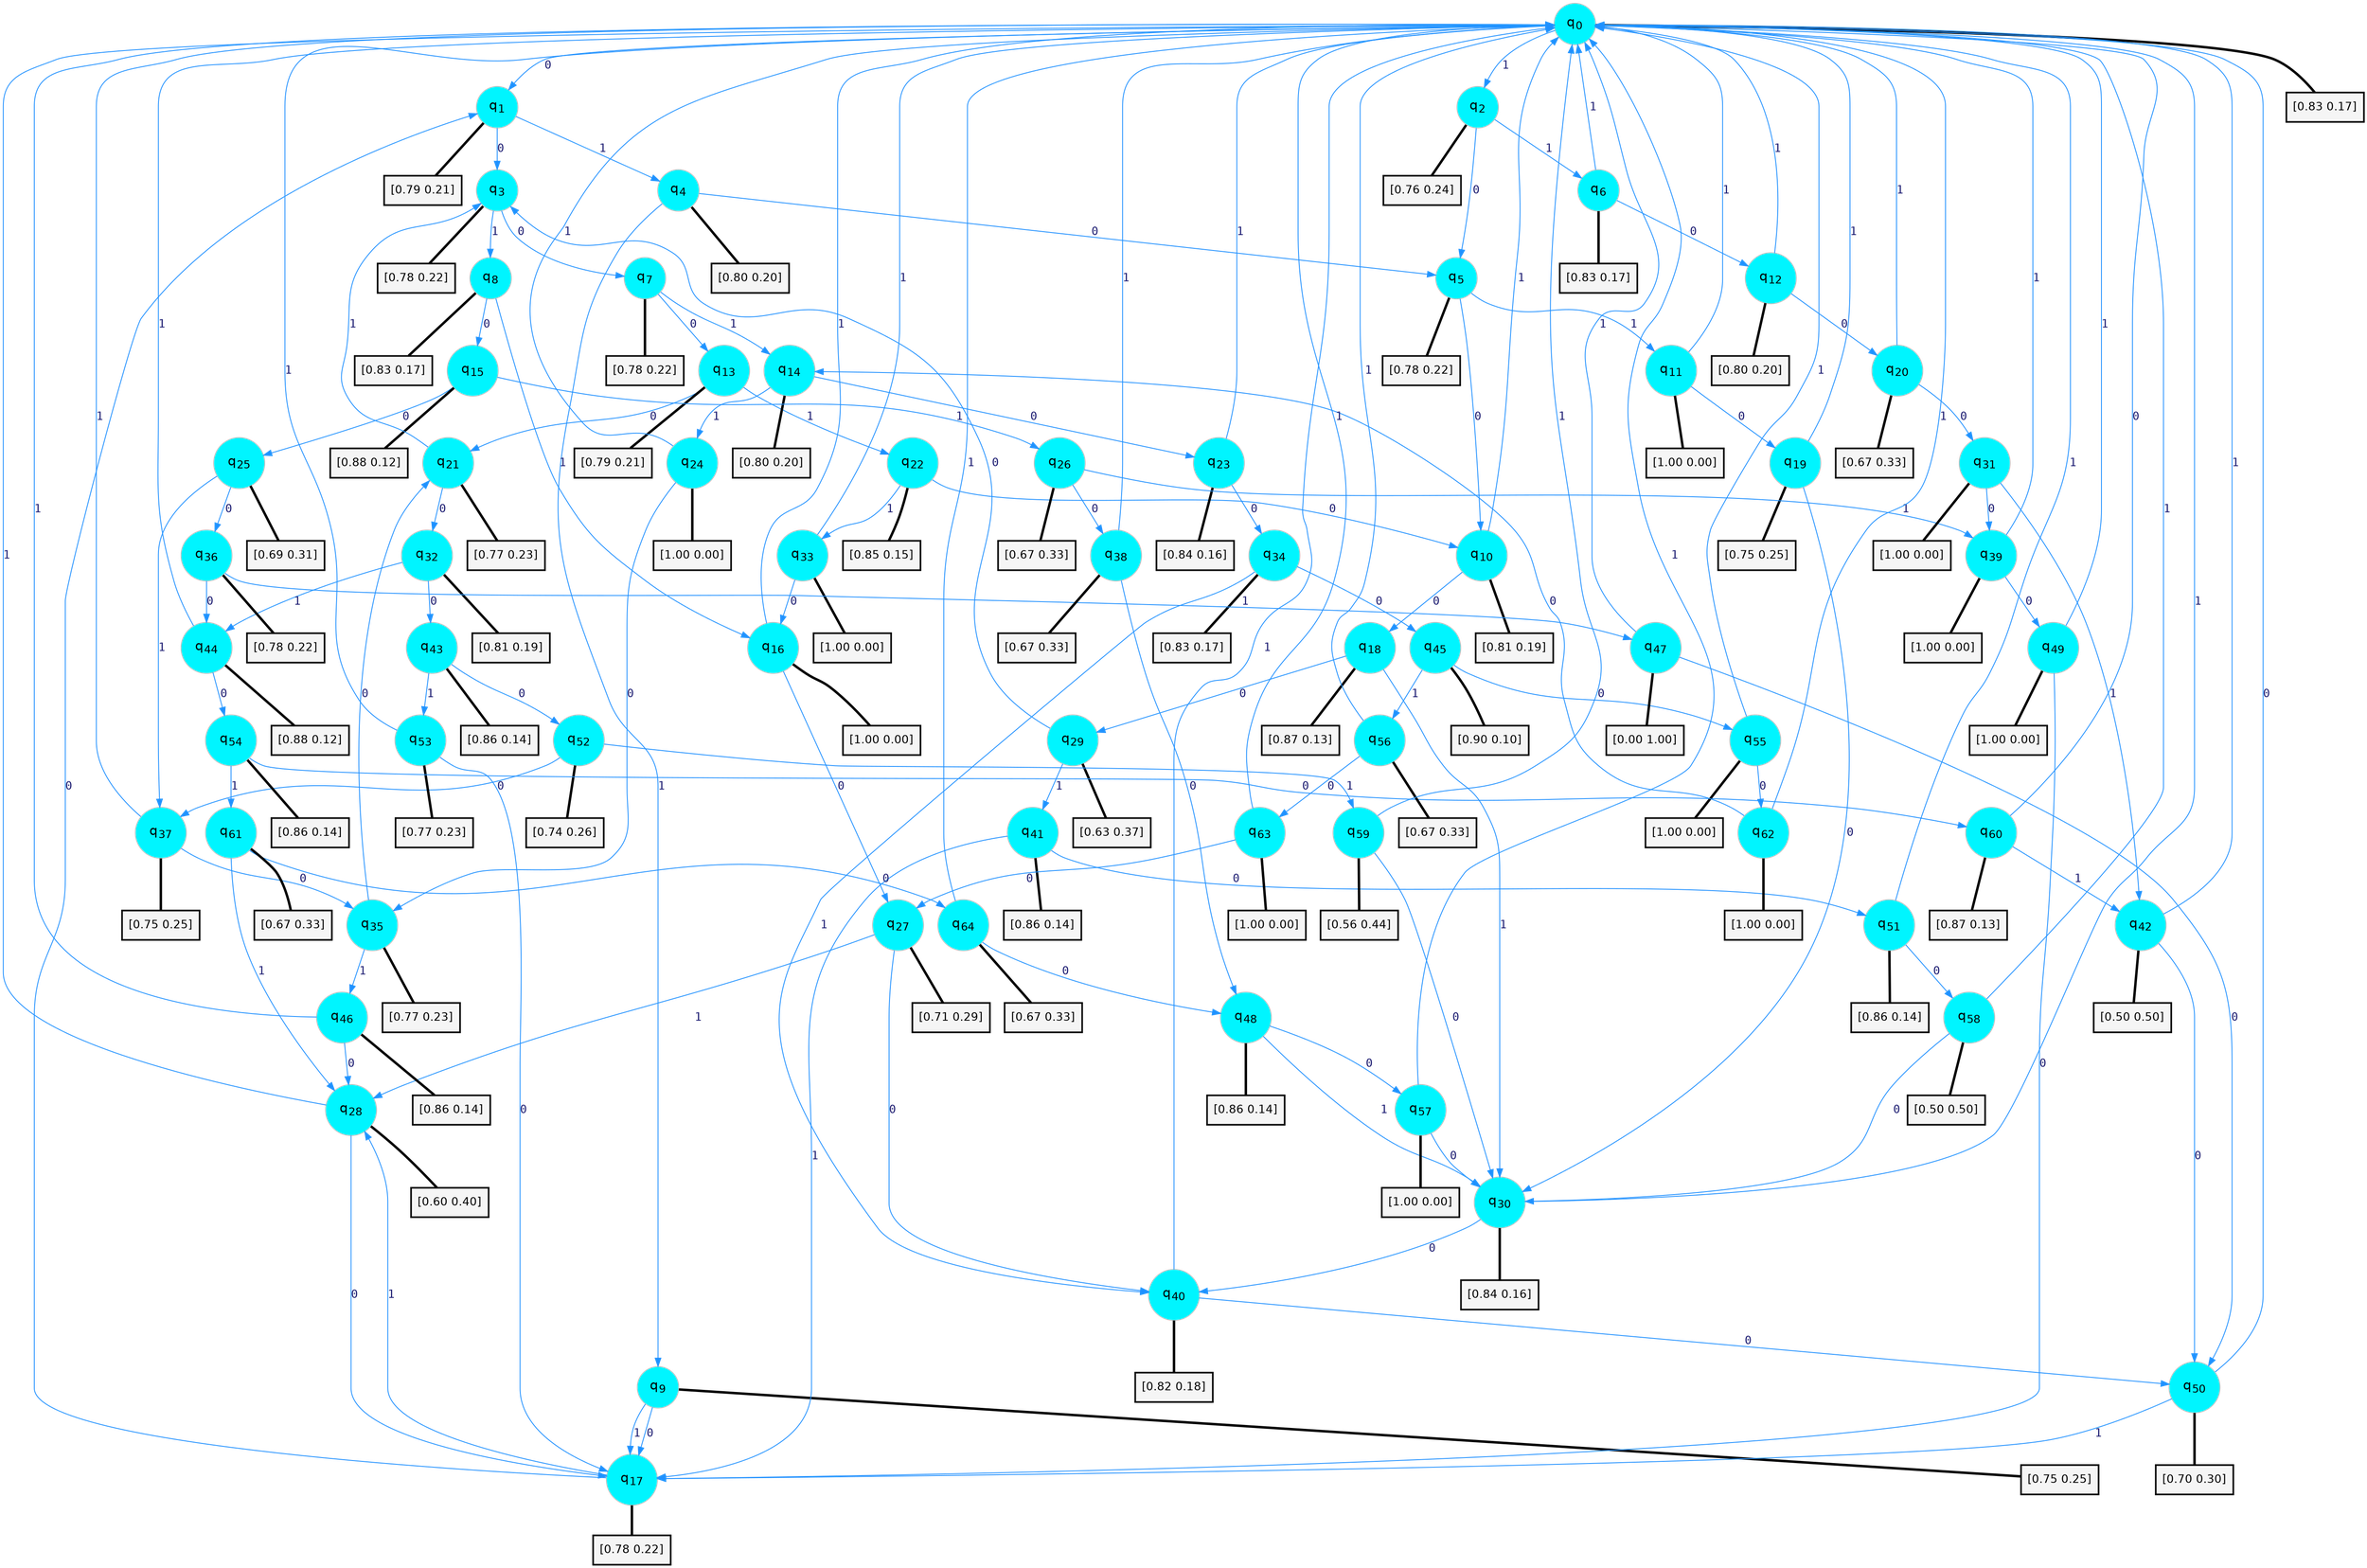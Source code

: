 digraph G {
graph [
bgcolor=transparent, dpi=300, rankdir=TD, size="40,25"];
node [
color=gray, fillcolor=turquoise1, fontcolor=black, fontname=Helvetica, fontsize=16, fontweight=bold, shape=circle, style=filled];
edge [
arrowsize=1, color=dodgerblue1, fontcolor=midnightblue, fontname=courier, fontweight=bold, penwidth=1, style=solid, weight=20];
0[label=<q<SUB>0</SUB>>];
1[label=<q<SUB>1</SUB>>];
2[label=<q<SUB>2</SUB>>];
3[label=<q<SUB>3</SUB>>];
4[label=<q<SUB>4</SUB>>];
5[label=<q<SUB>5</SUB>>];
6[label=<q<SUB>6</SUB>>];
7[label=<q<SUB>7</SUB>>];
8[label=<q<SUB>8</SUB>>];
9[label=<q<SUB>9</SUB>>];
10[label=<q<SUB>10</SUB>>];
11[label=<q<SUB>11</SUB>>];
12[label=<q<SUB>12</SUB>>];
13[label=<q<SUB>13</SUB>>];
14[label=<q<SUB>14</SUB>>];
15[label=<q<SUB>15</SUB>>];
16[label=<q<SUB>16</SUB>>];
17[label=<q<SUB>17</SUB>>];
18[label=<q<SUB>18</SUB>>];
19[label=<q<SUB>19</SUB>>];
20[label=<q<SUB>20</SUB>>];
21[label=<q<SUB>21</SUB>>];
22[label=<q<SUB>22</SUB>>];
23[label=<q<SUB>23</SUB>>];
24[label=<q<SUB>24</SUB>>];
25[label=<q<SUB>25</SUB>>];
26[label=<q<SUB>26</SUB>>];
27[label=<q<SUB>27</SUB>>];
28[label=<q<SUB>28</SUB>>];
29[label=<q<SUB>29</SUB>>];
30[label=<q<SUB>30</SUB>>];
31[label=<q<SUB>31</SUB>>];
32[label=<q<SUB>32</SUB>>];
33[label=<q<SUB>33</SUB>>];
34[label=<q<SUB>34</SUB>>];
35[label=<q<SUB>35</SUB>>];
36[label=<q<SUB>36</SUB>>];
37[label=<q<SUB>37</SUB>>];
38[label=<q<SUB>38</SUB>>];
39[label=<q<SUB>39</SUB>>];
40[label=<q<SUB>40</SUB>>];
41[label=<q<SUB>41</SUB>>];
42[label=<q<SUB>42</SUB>>];
43[label=<q<SUB>43</SUB>>];
44[label=<q<SUB>44</SUB>>];
45[label=<q<SUB>45</SUB>>];
46[label=<q<SUB>46</SUB>>];
47[label=<q<SUB>47</SUB>>];
48[label=<q<SUB>48</SUB>>];
49[label=<q<SUB>49</SUB>>];
50[label=<q<SUB>50</SUB>>];
51[label=<q<SUB>51</SUB>>];
52[label=<q<SUB>52</SUB>>];
53[label=<q<SUB>53</SUB>>];
54[label=<q<SUB>54</SUB>>];
55[label=<q<SUB>55</SUB>>];
56[label=<q<SUB>56</SUB>>];
57[label=<q<SUB>57</SUB>>];
58[label=<q<SUB>58</SUB>>];
59[label=<q<SUB>59</SUB>>];
60[label=<q<SUB>60</SUB>>];
61[label=<q<SUB>61</SUB>>];
62[label=<q<SUB>62</SUB>>];
63[label=<q<SUB>63</SUB>>];
64[label=<q<SUB>64</SUB>>];
65[label="[0.83 0.17]", shape=box,fontcolor=black, fontname=Helvetica, fontsize=14, penwidth=2, fillcolor=whitesmoke,color=black];
66[label="[0.79 0.21]", shape=box,fontcolor=black, fontname=Helvetica, fontsize=14, penwidth=2, fillcolor=whitesmoke,color=black];
67[label="[0.76 0.24]", shape=box,fontcolor=black, fontname=Helvetica, fontsize=14, penwidth=2, fillcolor=whitesmoke,color=black];
68[label="[0.78 0.22]", shape=box,fontcolor=black, fontname=Helvetica, fontsize=14, penwidth=2, fillcolor=whitesmoke,color=black];
69[label="[0.80 0.20]", shape=box,fontcolor=black, fontname=Helvetica, fontsize=14, penwidth=2, fillcolor=whitesmoke,color=black];
70[label="[0.78 0.22]", shape=box,fontcolor=black, fontname=Helvetica, fontsize=14, penwidth=2, fillcolor=whitesmoke,color=black];
71[label="[0.83 0.17]", shape=box,fontcolor=black, fontname=Helvetica, fontsize=14, penwidth=2, fillcolor=whitesmoke,color=black];
72[label="[0.78 0.22]", shape=box,fontcolor=black, fontname=Helvetica, fontsize=14, penwidth=2, fillcolor=whitesmoke,color=black];
73[label="[0.83 0.17]", shape=box,fontcolor=black, fontname=Helvetica, fontsize=14, penwidth=2, fillcolor=whitesmoke,color=black];
74[label="[0.75 0.25]", shape=box,fontcolor=black, fontname=Helvetica, fontsize=14, penwidth=2, fillcolor=whitesmoke,color=black];
75[label="[0.81 0.19]", shape=box,fontcolor=black, fontname=Helvetica, fontsize=14, penwidth=2, fillcolor=whitesmoke,color=black];
76[label="[1.00 0.00]", shape=box,fontcolor=black, fontname=Helvetica, fontsize=14, penwidth=2, fillcolor=whitesmoke,color=black];
77[label="[0.80 0.20]", shape=box,fontcolor=black, fontname=Helvetica, fontsize=14, penwidth=2, fillcolor=whitesmoke,color=black];
78[label="[0.79 0.21]", shape=box,fontcolor=black, fontname=Helvetica, fontsize=14, penwidth=2, fillcolor=whitesmoke,color=black];
79[label="[0.80 0.20]", shape=box,fontcolor=black, fontname=Helvetica, fontsize=14, penwidth=2, fillcolor=whitesmoke,color=black];
80[label="[0.88 0.12]", shape=box,fontcolor=black, fontname=Helvetica, fontsize=14, penwidth=2, fillcolor=whitesmoke,color=black];
81[label="[1.00 0.00]", shape=box,fontcolor=black, fontname=Helvetica, fontsize=14, penwidth=2, fillcolor=whitesmoke,color=black];
82[label="[0.78 0.22]", shape=box,fontcolor=black, fontname=Helvetica, fontsize=14, penwidth=2, fillcolor=whitesmoke,color=black];
83[label="[0.87 0.13]", shape=box,fontcolor=black, fontname=Helvetica, fontsize=14, penwidth=2, fillcolor=whitesmoke,color=black];
84[label="[0.75 0.25]", shape=box,fontcolor=black, fontname=Helvetica, fontsize=14, penwidth=2, fillcolor=whitesmoke,color=black];
85[label="[0.67 0.33]", shape=box,fontcolor=black, fontname=Helvetica, fontsize=14, penwidth=2, fillcolor=whitesmoke,color=black];
86[label="[0.77 0.23]", shape=box,fontcolor=black, fontname=Helvetica, fontsize=14, penwidth=2, fillcolor=whitesmoke,color=black];
87[label="[0.85 0.15]", shape=box,fontcolor=black, fontname=Helvetica, fontsize=14, penwidth=2, fillcolor=whitesmoke,color=black];
88[label="[0.84 0.16]", shape=box,fontcolor=black, fontname=Helvetica, fontsize=14, penwidth=2, fillcolor=whitesmoke,color=black];
89[label="[1.00 0.00]", shape=box,fontcolor=black, fontname=Helvetica, fontsize=14, penwidth=2, fillcolor=whitesmoke,color=black];
90[label="[0.69 0.31]", shape=box,fontcolor=black, fontname=Helvetica, fontsize=14, penwidth=2, fillcolor=whitesmoke,color=black];
91[label="[0.67 0.33]", shape=box,fontcolor=black, fontname=Helvetica, fontsize=14, penwidth=2, fillcolor=whitesmoke,color=black];
92[label="[0.71 0.29]", shape=box,fontcolor=black, fontname=Helvetica, fontsize=14, penwidth=2, fillcolor=whitesmoke,color=black];
93[label="[0.60 0.40]", shape=box,fontcolor=black, fontname=Helvetica, fontsize=14, penwidth=2, fillcolor=whitesmoke,color=black];
94[label="[0.63 0.37]", shape=box,fontcolor=black, fontname=Helvetica, fontsize=14, penwidth=2, fillcolor=whitesmoke,color=black];
95[label="[0.84 0.16]", shape=box,fontcolor=black, fontname=Helvetica, fontsize=14, penwidth=2, fillcolor=whitesmoke,color=black];
96[label="[1.00 0.00]", shape=box,fontcolor=black, fontname=Helvetica, fontsize=14, penwidth=2, fillcolor=whitesmoke,color=black];
97[label="[0.81 0.19]", shape=box,fontcolor=black, fontname=Helvetica, fontsize=14, penwidth=2, fillcolor=whitesmoke,color=black];
98[label="[1.00 0.00]", shape=box,fontcolor=black, fontname=Helvetica, fontsize=14, penwidth=2, fillcolor=whitesmoke,color=black];
99[label="[0.83 0.17]", shape=box,fontcolor=black, fontname=Helvetica, fontsize=14, penwidth=2, fillcolor=whitesmoke,color=black];
100[label="[0.77 0.23]", shape=box,fontcolor=black, fontname=Helvetica, fontsize=14, penwidth=2, fillcolor=whitesmoke,color=black];
101[label="[0.78 0.22]", shape=box,fontcolor=black, fontname=Helvetica, fontsize=14, penwidth=2, fillcolor=whitesmoke,color=black];
102[label="[0.75 0.25]", shape=box,fontcolor=black, fontname=Helvetica, fontsize=14, penwidth=2, fillcolor=whitesmoke,color=black];
103[label="[0.67 0.33]", shape=box,fontcolor=black, fontname=Helvetica, fontsize=14, penwidth=2, fillcolor=whitesmoke,color=black];
104[label="[1.00 0.00]", shape=box,fontcolor=black, fontname=Helvetica, fontsize=14, penwidth=2, fillcolor=whitesmoke,color=black];
105[label="[0.82 0.18]", shape=box,fontcolor=black, fontname=Helvetica, fontsize=14, penwidth=2, fillcolor=whitesmoke,color=black];
106[label="[0.86 0.14]", shape=box,fontcolor=black, fontname=Helvetica, fontsize=14, penwidth=2, fillcolor=whitesmoke,color=black];
107[label="[0.50 0.50]", shape=box,fontcolor=black, fontname=Helvetica, fontsize=14, penwidth=2, fillcolor=whitesmoke,color=black];
108[label="[0.86 0.14]", shape=box,fontcolor=black, fontname=Helvetica, fontsize=14, penwidth=2, fillcolor=whitesmoke,color=black];
109[label="[0.88 0.12]", shape=box,fontcolor=black, fontname=Helvetica, fontsize=14, penwidth=2, fillcolor=whitesmoke,color=black];
110[label="[0.90 0.10]", shape=box,fontcolor=black, fontname=Helvetica, fontsize=14, penwidth=2, fillcolor=whitesmoke,color=black];
111[label="[0.86 0.14]", shape=box,fontcolor=black, fontname=Helvetica, fontsize=14, penwidth=2, fillcolor=whitesmoke,color=black];
112[label="[0.00 1.00]", shape=box,fontcolor=black, fontname=Helvetica, fontsize=14, penwidth=2, fillcolor=whitesmoke,color=black];
113[label="[0.86 0.14]", shape=box,fontcolor=black, fontname=Helvetica, fontsize=14, penwidth=2, fillcolor=whitesmoke,color=black];
114[label="[1.00 0.00]", shape=box,fontcolor=black, fontname=Helvetica, fontsize=14, penwidth=2, fillcolor=whitesmoke,color=black];
115[label="[0.70 0.30]", shape=box,fontcolor=black, fontname=Helvetica, fontsize=14, penwidth=2, fillcolor=whitesmoke,color=black];
116[label="[0.86 0.14]", shape=box,fontcolor=black, fontname=Helvetica, fontsize=14, penwidth=2, fillcolor=whitesmoke,color=black];
117[label="[0.74 0.26]", shape=box,fontcolor=black, fontname=Helvetica, fontsize=14, penwidth=2, fillcolor=whitesmoke,color=black];
118[label="[0.77 0.23]", shape=box,fontcolor=black, fontname=Helvetica, fontsize=14, penwidth=2, fillcolor=whitesmoke,color=black];
119[label="[0.86 0.14]", shape=box,fontcolor=black, fontname=Helvetica, fontsize=14, penwidth=2, fillcolor=whitesmoke,color=black];
120[label="[1.00 0.00]", shape=box,fontcolor=black, fontname=Helvetica, fontsize=14, penwidth=2, fillcolor=whitesmoke,color=black];
121[label="[0.67 0.33]", shape=box,fontcolor=black, fontname=Helvetica, fontsize=14, penwidth=2, fillcolor=whitesmoke,color=black];
122[label="[1.00 0.00]", shape=box,fontcolor=black, fontname=Helvetica, fontsize=14, penwidth=2, fillcolor=whitesmoke,color=black];
123[label="[0.50 0.50]", shape=box,fontcolor=black, fontname=Helvetica, fontsize=14, penwidth=2, fillcolor=whitesmoke,color=black];
124[label="[0.56 0.44]", shape=box,fontcolor=black, fontname=Helvetica, fontsize=14, penwidth=2, fillcolor=whitesmoke,color=black];
125[label="[0.87 0.13]", shape=box,fontcolor=black, fontname=Helvetica, fontsize=14, penwidth=2, fillcolor=whitesmoke,color=black];
126[label="[0.67 0.33]", shape=box,fontcolor=black, fontname=Helvetica, fontsize=14, penwidth=2, fillcolor=whitesmoke,color=black];
127[label="[1.00 0.00]", shape=box,fontcolor=black, fontname=Helvetica, fontsize=14, penwidth=2, fillcolor=whitesmoke,color=black];
128[label="[1.00 0.00]", shape=box,fontcolor=black, fontname=Helvetica, fontsize=14, penwidth=2, fillcolor=whitesmoke,color=black];
129[label="[0.67 0.33]", shape=box,fontcolor=black, fontname=Helvetica, fontsize=14, penwidth=2, fillcolor=whitesmoke,color=black];
0->1 [label=0];
0->2 [label=1];
0->65 [arrowhead=none, penwidth=3,color=black];
1->3 [label=0];
1->4 [label=1];
1->66 [arrowhead=none, penwidth=3,color=black];
2->5 [label=0];
2->6 [label=1];
2->67 [arrowhead=none, penwidth=3,color=black];
3->7 [label=0];
3->8 [label=1];
3->68 [arrowhead=none, penwidth=3,color=black];
4->5 [label=0];
4->9 [label=1];
4->69 [arrowhead=none, penwidth=3,color=black];
5->10 [label=0];
5->11 [label=1];
5->70 [arrowhead=none, penwidth=3,color=black];
6->12 [label=0];
6->0 [label=1];
6->71 [arrowhead=none, penwidth=3,color=black];
7->13 [label=0];
7->14 [label=1];
7->72 [arrowhead=none, penwidth=3,color=black];
8->15 [label=0];
8->16 [label=1];
8->73 [arrowhead=none, penwidth=3,color=black];
9->17 [label=0];
9->17 [label=1];
9->74 [arrowhead=none, penwidth=3,color=black];
10->18 [label=0];
10->0 [label=1];
10->75 [arrowhead=none, penwidth=3,color=black];
11->19 [label=0];
11->0 [label=1];
11->76 [arrowhead=none, penwidth=3,color=black];
12->20 [label=0];
12->0 [label=1];
12->77 [arrowhead=none, penwidth=3,color=black];
13->21 [label=0];
13->22 [label=1];
13->78 [arrowhead=none, penwidth=3,color=black];
14->23 [label=0];
14->24 [label=1];
14->79 [arrowhead=none, penwidth=3,color=black];
15->25 [label=0];
15->26 [label=1];
15->80 [arrowhead=none, penwidth=3,color=black];
16->27 [label=0];
16->0 [label=1];
16->81 [arrowhead=none, penwidth=3,color=black];
17->1 [label=0];
17->28 [label=1];
17->82 [arrowhead=none, penwidth=3,color=black];
18->29 [label=0];
18->30 [label=1];
18->83 [arrowhead=none, penwidth=3,color=black];
19->30 [label=0];
19->0 [label=1];
19->84 [arrowhead=none, penwidth=3,color=black];
20->31 [label=0];
20->0 [label=1];
20->85 [arrowhead=none, penwidth=3,color=black];
21->32 [label=0];
21->3 [label=1];
21->86 [arrowhead=none, penwidth=3,color=black];
22->10 [label=0];
22->33 [label=1];
22->87 [arrowhead=none, penwidth=3,color=black];
23->34 [label=0];
23->0 [label=1];
23->88 [arrowhead=none, penwidth=3,color=black];
24->35 [label=0];
24->0 [label=1];
24->89 [arrowhead=none, penwidth=3,color=black];
25->36 [label=0];
25->37 [label=1];
25->90 [arrowhead=none, penwidth=3,color=black];
26->38 [label=0];
26->39 [label=1];
26->91 [arrowhead=none, penwidth=3,color=black];
27->40 [label=0];
27->28 [label=1];
27->92 [arrowhead=none, penwidth=3,color=black];
28->17 [label=0];
28->0 [label=1];
28->93 [arrowhead=none, penwidth=3,color=black];
29->3 [label=0];
29->41 [label=1];
29->94 [arrowhead=none, penwidth=3,color=black];
30->40 [label=0];
30->0 [label=1];
30->95 [arrowhead=none, penwidth=3,color=black];
31->39 [label=0];
31->42 [label=1];
31->96 [arrowhead=none, penwidth=3,color=black];
32->43 [label=0];
32->44 [label=1];
32->97 [arrowhead=none, penwidth=3,color=black];
33->16 [label=0];
33->0 [label=1];
33->98 [arrowhead=none, penwidth=3,color=black];
34->45 [label=0];
34->40 [label=1];
34->99 [arrowhead=none, penwidth=3,color=black];
35->21 [label=0];
35->46 [label=1];
35->100 [arrowhead=none, penwidth=3,color=black];
36->44 [label=0];
36->47 [label=1];
36->101 [arrowhead=none, penwidth=3,color=black];
37->35 [label=0];
37->0 [label=1];
37->102 [arrowhead=none, penwidth=3,color=black];
38->48 [label=0];
38->0 [label=1];
38->103 [arrowhead=none, penwidth=3,color=black];
39->49 [label=0];
39->0 [label=1];
39->104 [arrowhead=none, penwidth=3,color=black];
40->50 [label=0];
40->0 [label=1];
40->105 [arrowhead=none, penwidth=3,color=black];
41->51 [label=0];
41->17 [label=1];
41->106 [arrowhead=none, penwidth=3,color=black];
42->50 [label=0];
42->0 [label=1];
42->107 [arrowhead=none, penwidth=3,color=black];
43->52 [label=0];
43->53 [label=1];
43->108 [arrowhead=none, penwidth=3,color=black];
44->54 [label=0];
44->0 [label=1];
44->109 [arrowhead=none, penwidth=3,color=black];
45->55 [label=0];
45->56 [label=1];
45->110 [arrowhead=none, penwidth=3,color=black];
46->28 [label=0];
46->0 [label=1];
46->111 [arrowhead=none, penwidth=3,color=black];
47->50 [label=0];
47->0 [label=1];
47->112 [arrowhead=none, penwidth=3,color=black];
48->57 [label=0];
48->30 [label=1];
48->113 [arrowhead=none, penwidth=3,color=black];
49->17 [label=0];
49->0 [label=1];
49->114 [arrowhead=none, penwidth=3,color=black];
50->0 [label=0];
50->17 [label=1];
50->115 [arrowhead=none, penwidth=3,color=black];
51->58 [label=0];
51->0 [label=1];
51->116 [arrowhead=none, penwidth=3,color=black];
52->37 [label=0];
52->59 [label=1];
52->117 [arrowhead=none, penwidth=3,color=black];
53->17 [label=0];
53->0 [label=1];
53->118 [arrowhead=none, penwidth=3,color=black];
54->60 [label=0];
54->61 [label=1];
54->119 [arrowhead=none, penwidth=3,color=black];
55->62 [label=0];
55->0 [label=1];
55->120 [arrowhead=none, penwidth=3,color=black];
56->63 [label=0];
56->0 [label=1];
56->121 [arrowhead=none, penwidth=3,color=black];
57->30 [label=0];
57->0 [label=1];
57->122 [arrowhead=none, penwidth=3,color=black];
58->30 [label=0];
58->0 [label=1];
58->123 [arrowhead=none, penwidth=3,color=black];
59->30 [label=0];
59->0 [label=1];
59->124 [arrowhead=none, penwidth=3,color=black];
60->0 [label=0];
60->42 [label=1];
60->125 [arrowhead=none, penwidth=3,color=black];
61->64 [label=0];
61->28 [label=1];
61->126 [arrowhead=none, penwidth=3,color=black];
62->14 [label=0];
62->0 [label=1];
62->127 [arrowhead=none, penwidth=3,color=black];
63->27 [label=0];
63->0 [label=1];
63->128 [arrowhead=none, penwidth=3,color=black];
64->48 [label=0];
64->0 [label=1];
64->129 [arrowhead=none, penwidth=3,color=black];
}
